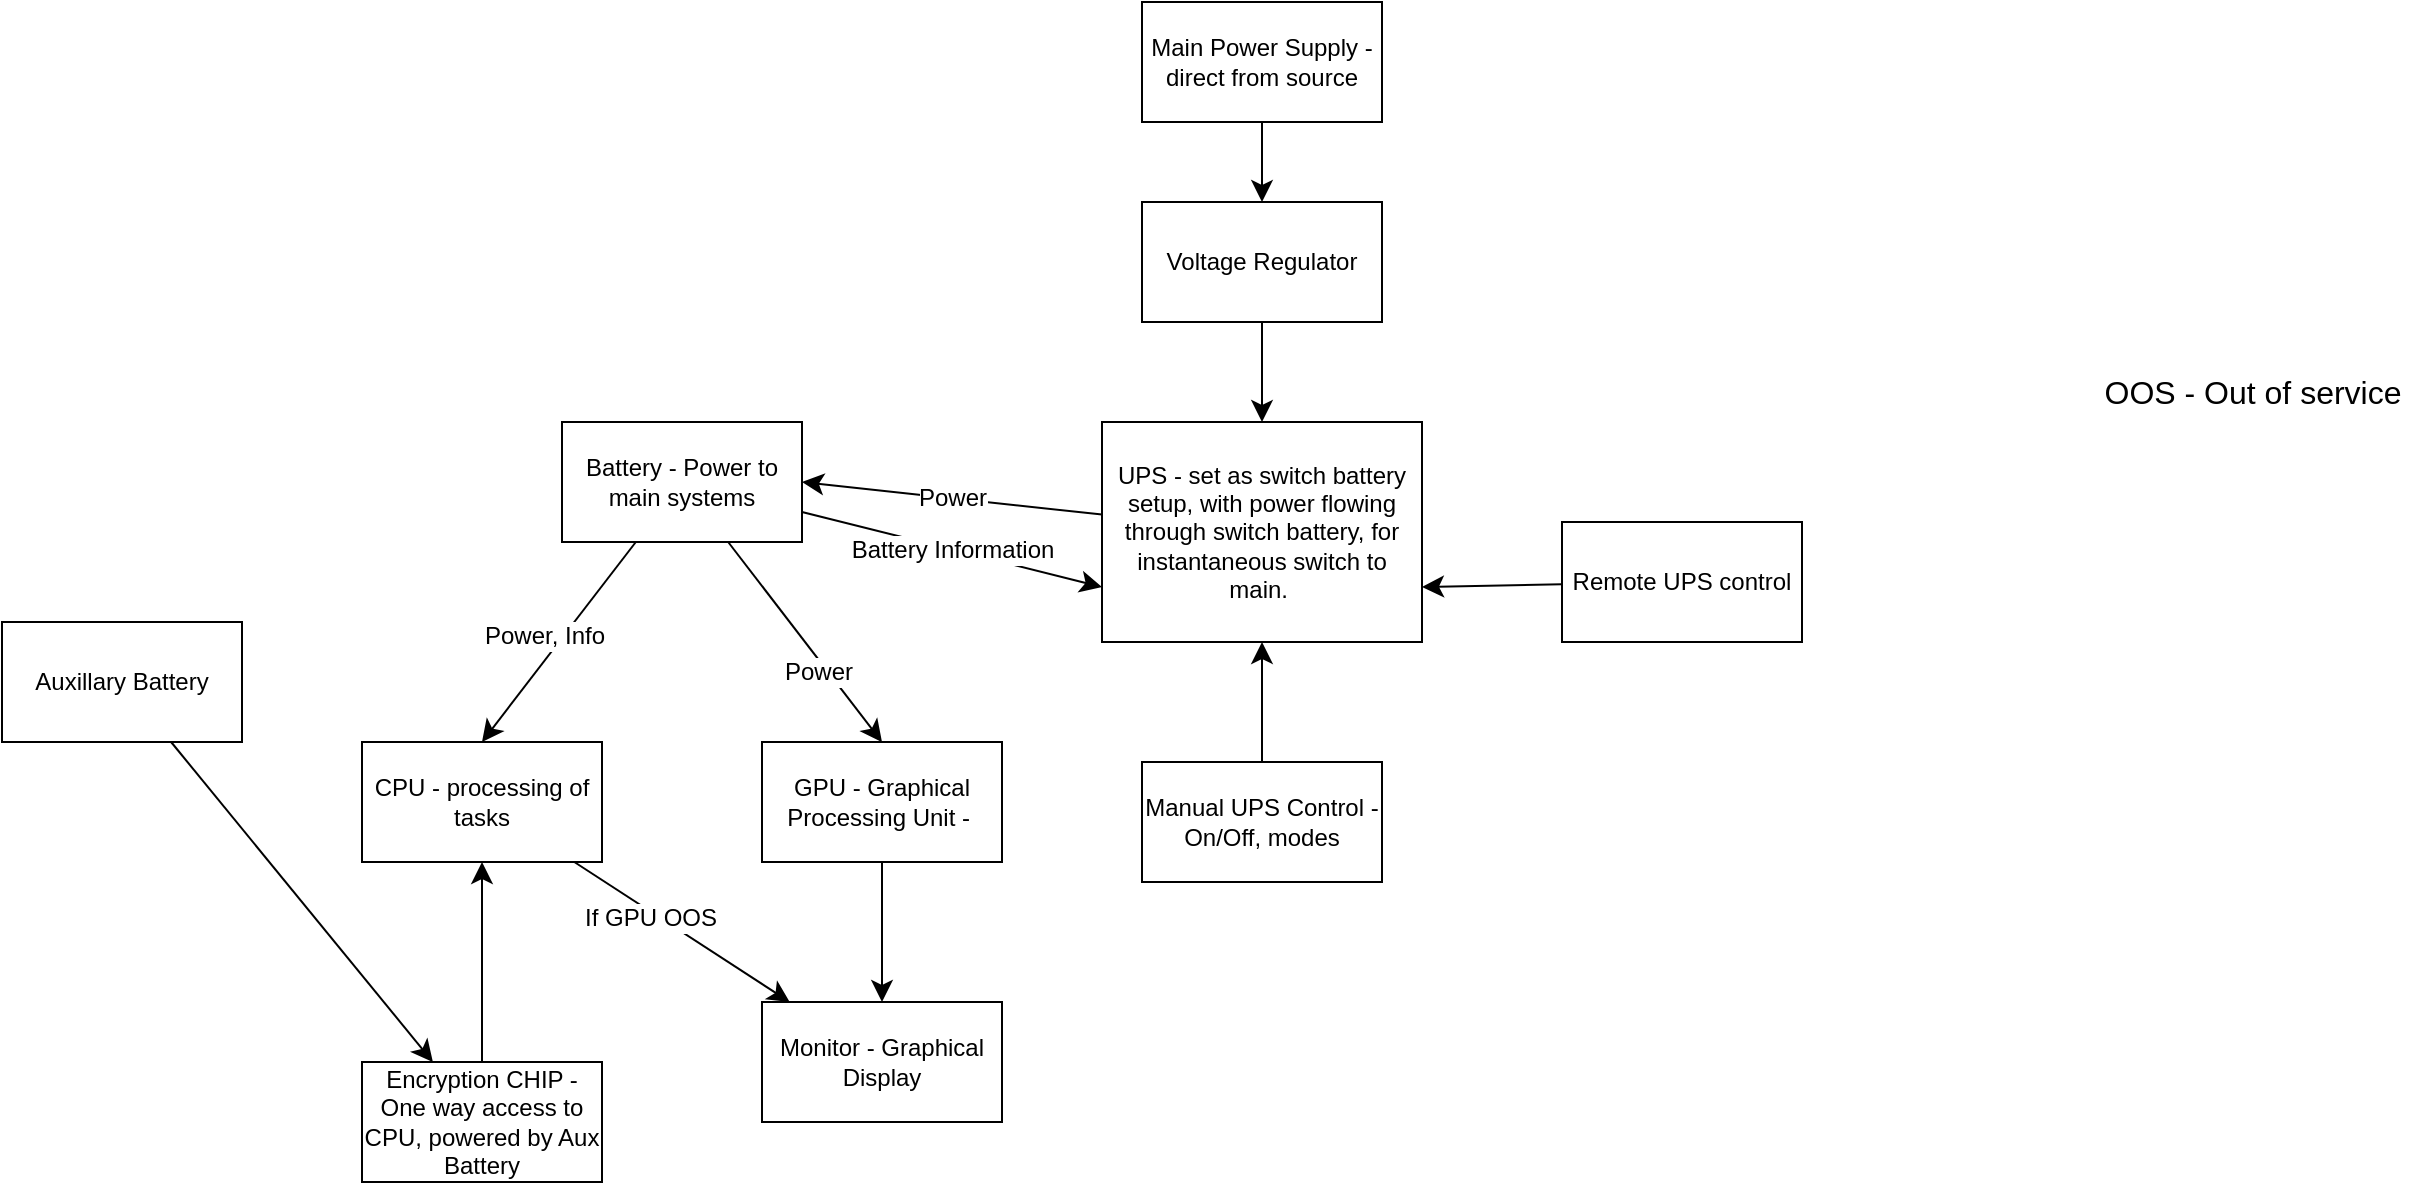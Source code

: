 <mxfile version="26.2.4">
  <diagram name="Computer" id="cgNLpoCMRLJCODOj_hEC">
    <mxGraphModel dx="1567" dy="1042" grid="1" gridSize="10" guides="1" tooltips="1" connect="1" arrows="1" fold="1" page="0" pageScale="1" pageWidth="850" pageHeight="1100" math="0" shadow="0">
      <root>
        <mxCell id="0" />
        <mxCell id="1" parent="0" />
        <mxCell id="pWg3rEq_nWjjUZhZII7G-6" style="edgeStyle=none;curved=1;rounded=0;orthogonalLoop=1;jettySize=auto;html=1;fontSize=12;startSize=8;endSize=8;" edge="1" parent="1" source="pWg3rEq_nWjjUZhZII7G-1" target="pWg3rEq_nWjjUZhZII7G-4">
          <mxGeometry relative="1" as="geometry" />
        </mxCell>
        <mxCell id="pWg3rEq_nWjjUZhZII7G-7" value="If GPU OOS" style="edgeLabel;html=1;align=center;verticalAlign=middle;resizable=0;points=[];fontSize=12;" vertex="1" connectable="0" parent="pWg3rEq_nWjjUZhZII7G-6">
          <mxGeometry x="-0.269" y="-3" relative="1" as="geometry">
            <mxPoint as="offset" />
          </mxGeometry>
        </mxCell>
        <mxCell id="pWg3rEq_nWjjUZhZII7G-1" value="CPU - processing of tasks" style="whiteSpace=wrap;html=1;" vertex="1" parent="1">
          <mxGeometry x="-490" y="110" width="120" height="60" as="geometry" />
        </mxCell>
        <mxCell id="pWg3rEq_nWjjUZhZII7G-5" style="edgeStyle=none;curved=1;rounded=0;orthogonalLoop=1;jettySize=auto;html=1;fontSize=12;startSize=8;endSize=8;" edge="1" parent="1" source="pWg3rEq_nWjjUZhZII7G-3" target="pWg3rEq_nWjjUZhZII7G-4">
          <mxGeometry relative="1" as="geometry" />
        </mxCell>
        <mxCell id="pWg3rEq_nWjjUZhZII7G-3" value="GPU - Graphical Processing Unit -&amp;nbsp;" style="whiteSpace=wrap;html=1;" vertex="1" parent="1">
          <mxGeometry x="-290" y="110" width="120" height="60" as="geometry" />
        </mxCell>
        <mxCell id="pWg3rEq_nWjjUZhZII7G-4" value="Monitor - Graphical Display" style="whiteSpace=wrap;html=1;" vertex="1" parent="1">
          <mxGeometry x="-290" y="240" width="120" height="60" as="geometry" />
        </mxCell>
        <mxCell id="pWg3rEq_nWjjUZhZII7G-8" value="OOS - Out of service" style="text;html=1;align=center;verticalAlign=middle;resizable=0;points=[];autosize=1;strokeColor=none;fillColor=none;fontSize=16;" vertex="1" parent="1">
          <mxGeometry x="370" y="-80" width="170" height="30" as="geometry" />
        </mxCell>
        <mxCell id="pWg3rEq_nWjjUZhZII7G-10" style="edgeStyle=none;curved=1;rounded=0;orthogonalLoop=1;jettySize=auto;html=1;entryX=0.5;entryY=0;entryDx=0;entryDy=0;fontSize=12;startSize=8;endSize=8;" edge="1" parent="1" source="pWg3rEq_nWjjUZhZII7G-9" target="pWg3rEq_nWjjUZhZII7G-1">
          <mxGeometry relative="1" as="geometry" />
        </mxCell>
        <mxCell id="pWg3rEq_nWjjUZhZII7G-31" value="Power, Info" style="edgeLabel;html=1;align=center;verticalAlign=middle;resizable=0;points=[];fontSize=12;" vertex="1" connectable="0" parent="pWg3rEq_nWjjUZhZII7G-10">
          <mxGeometry x="0.039" y="-8" relative="1" as="geometry">
            <mxPoint as="offset" />
          </mxGeometry>
        </mxCell>
        <mxCell id="pWg3rEq_nWjjUZhZII7G-11" style="edgeStyle=none;curved=1;rounded=0;orthogonalLoop=1;jettySize=auto;html=1;entryX=0.5;entryY=0;entryDx=0;entryDy=0;fontSize=12;startSize=8;endSize=8;" edge="1" parent="1" source="pWg3rEq_nWjjUZhZII7G-9" target="pWg3rEq_nWjjUZhZII7G-3">
          <mxGeometry relative="1" as="geometry" />
        </mxCell>
        <mxCell id="pWg3rEq_nWjjUZhZII7G-32" value="Power" style="edgeLabel;html=1;align=center;verticalAlign=middle;resizable=0;points=[];fontSize=12;" vertex="1" connectable="0" parent="pWg3rEq_nWjjUZhZII7G-11">
          <mxGeometry x="0.238" y="-4" relative="1" as="geometry">
            <mxPoint as="offset" />
          </mxGeometry>
        </mxCell>
        <mxCell id="pWg3rEq_nWjjUZhZII7G-21" value="Battery Information" style="edgeStyle=none;curved=1;rounded=0;orthogonalLoop=1;jettySize=auto;html=1;fontSize=12;startSize=8;endSize=8;entryX=0;entryY=0.75;entryDx=0;entryDy=0;" edge="1" parent="1" source="pWg3rEq_nWjjUZhZII7G-9" target="pWg3rEq_nWjjUZhZII7G-15">
          <mxGeometry relative="1" as="geometry" />
        </mxCell>
        <mxCell id="pWg3rEq_nWjjUZhZII7G-9" value="Battery - Power to main systems" style="whiteSpace=wrap;html=1;" vertex="1" parent="1">
          <mxGeometry x="-390" y="-50" width="120" height="60" as="geometry" />
        </mxCell>
        <mxCell id="pWg3rEq_nWjjUZhZII7G-18" style="edgeStyle=none;curved=1;rounded=0;orthogonalLoop=1;jettySize=auto;html=1;fontSize=12;startSize=8;endSize=8;" edge="1" parent="1" source="pWg3rEq_nWjjUZhZII7G-12" target="pWg3rEq_nWjjUZhZII7G-14">
          <mxGeometry relative="1" as="geometry" />
        </mxCell>
        <mxCell id="pWg3rEq_nWjjUZhZII7G-12" value="Main Power Supply - direct from source" style="whiteSpace=wrap;html=1;" vertex="1" parent="1">
          <mxGeometry x="-100" y="-260" width="120" height="60" as="geometry" />
        </mxCell>
        <mxCell id="pWg3rEq_nWjjUZhZII7G-19" style="edgeStyle=none;curved=1;rounded=0;orthogonalLoop=1;jettySize=auto;html=1;fontSize=12;startSize=8;endSize=8;" edge="1" parent="1" source="pWg3rEq_nWjjUZhZII7G-14" target="pWg3rEq_nWjjUZhZII7G-15">
          <mxGeometry relative="1" as="geometry" />
        </mxCell>
        <mxCell id="pWg3rEq_nWjjUZhZII7G-14" value="Voltage Regulator" style="whiteSpace=wrap;html=1;" vertex="1" parent="1">
          <mxGeometry x="-100" y="-160" width="120" height="60" as="geometry" />
        </mxCell>
        <mxCell id="pWg3rEq_nWjjUZhZII7G-20" value="Power" style="edgeStyle=none;curved=1;rounded=0;orthogonalLoop=1;jettySize=auto;html=1;entryX=1;entryY=0.5;entryDx=0;entryDy=0;fontSize=12;startSize=8;endSize=8;" edge="1" parent="1" source="pWg3rEq_nWjjUZhZII7G-15" target="pWg3rEq_nWjjUZhZII7G-9">
          <mxGeometry relative="1" as="geometry" />
        </mxCell>
        <mxCell id="pWg3rEq_nWjjUZhZII7G-15" value="UPS - set as switch battery setup, with power flowing through switch battery, for instantaneous switch to main.&amp;nbsp;" style="whiteSpace=wrap;html=1;" vertex="1" parent="1">
          <mxGeometry x="-120" y="-50" width="160" height="110" as="geometry" />
        </mxCell>
        <mxCell id="pWg3rEq_nWjjUZhZII7G-17" style="edgeStyle=none;curved=1;rounded=0;orthogonalLoop=1;jettySize=auto;html=1;entryX=0.5;entryY=1;entryDx=0;entryDy=0;fontSize=12;startSize=8;endSize=8;" edge="1" parent="1" source="pWg3rEq_nWjjUZhZII7G-16" target="pWg3rEq_nWjjUZhZII7G-15">
          <mxGeometry relative="1" as="geometry" />
        </mxCell>
        <mxCell id="pWg3rEq_nWjjUZhZII7G-16" value="Manual UPS Control - On/Off, modes" style="whiteSpace=wrap;html=1;" vertex="1" parent="1">
          <mxGeometry x="-100" y="120" width="120" height="60" as="geometry" />
        </mxCell>
        <mxCell id="pWg3rEq_nWjjUZhZII7G-30" style="edgeStyle=none;curved=1;rounded=0;orthogonalLoop=1;jettySize=auto;html=1;entryX=1;entryY=0.75;entryDx=0;entryDy=0;fontSize=12;startSize=8;endSize=8;" edge="1" parent="1" source="pWg3rEq_nWjjUZhZII7G-23" target="pWg3rEq_nWjjUZhZII7G-15">
          <mxGeometry relative="1" as="geometry" />
        </mxCell>
        <mxCell id="pWg3rEq_nWjjUZhZII7G-23" value="Remote UPS control" style="whiteSpace=wrap;html=1;" vertex="1" parent="1">
          <mxGeometry x="110" width="120" height="60" as="geometry" />
        </mxCell>
        <mxCell id="pWg3rEq_nWjjUZhZII7G-25" style="edgeStyle=none;curved=1;rounded=0;orthogonalLoop=1;jettySize=auto;html=1;entryX=0.5;entryY=1;entryDx=0;entryDy=0;fontSize=12;startSize=8;endSize=8;" edge="1" parent="1" source="pWg3rEq_nWjjUZhZII7G-24" target="pWg3rEq_nWjjUZhZII7G-1">
          <mxGeometry relative="1" as="geometry" />
        </mxCell>
        <mxCell id="pWg3rEq_nWjjUZhZII7G-24" value="Encryption CHIP - One way access to CPU, powered by Aux Battery" style="whiteSpace=wrap;html=1;" vertex="1" parent="1">
          <mxGeometry x="-490" y="270" width="120" height="60" as="geometry" />
        </mxCell>
        <mxCell id="pWg3rEq_nWjjUZhZII7G-28" style="edgeStyle=none;curved=1;rounded=0;orthogonalLoop=1;jettySize=auto;html=1;fontSize=12;startSize=8;endSize=8;" edge="1" parent="1" source="pWg3rEq_nWjjUZhZII7G-26" target="pWg3rEq_nWjjUZhZII7G-24">
          <mxGeometry relative="1" as="geometry" />
        </mxCell>
        <mxCell id="pWg3rEq_nWjjUZhZII7G-26" value="Auxillary Battery" style="whiteSpace=wrap;html=1;" vertex="1" parent="1">
          <mxGeometry x="-670" y="50" width="120" height="60" as="geometry" />
        </mxCell>
      </root>
    </mxGraphModel>
  </diagram>
</mxfile>
